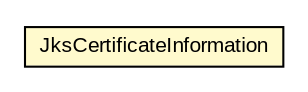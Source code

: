 #!/usr/local/bin/dot
#
# Class diagram 
# Generated by UMLGraph version R5_6-24-gf6e263 (http://www.umlgraph.org/)
#

digraph G {
	edge [fontname="arial",fontsize=10,labelfontname="arial",labelfontsize=10];
	node [fontname="arial",fontsize=10,shape=plaintext];
	nodesep=0.25;
	ranksep=0.5;
	// eu.europa.esig.dss.cookbook.sources.JksCertificateInformation
	c401422 [label=<<table title="eu.europa.esig.dss.cookbook.sources.JksCertificateInformation" border="0" cellborder="1" cellspacing="0" cellpadding="2" port="p" bgcolor="lemonChiffon" href="./JksCertificateInformation.html">
		<tr><td><table border="0" cellspacing="0" cellpadding="1">
<tr><td align="center" balign="center"> JksCertificateInformation </td></tr>
		</table></td></tr>
		</table>>, URL="./JksCertificateInformation.html", fontname="arial", fontcolor="black", fontsize=10.0];
}

